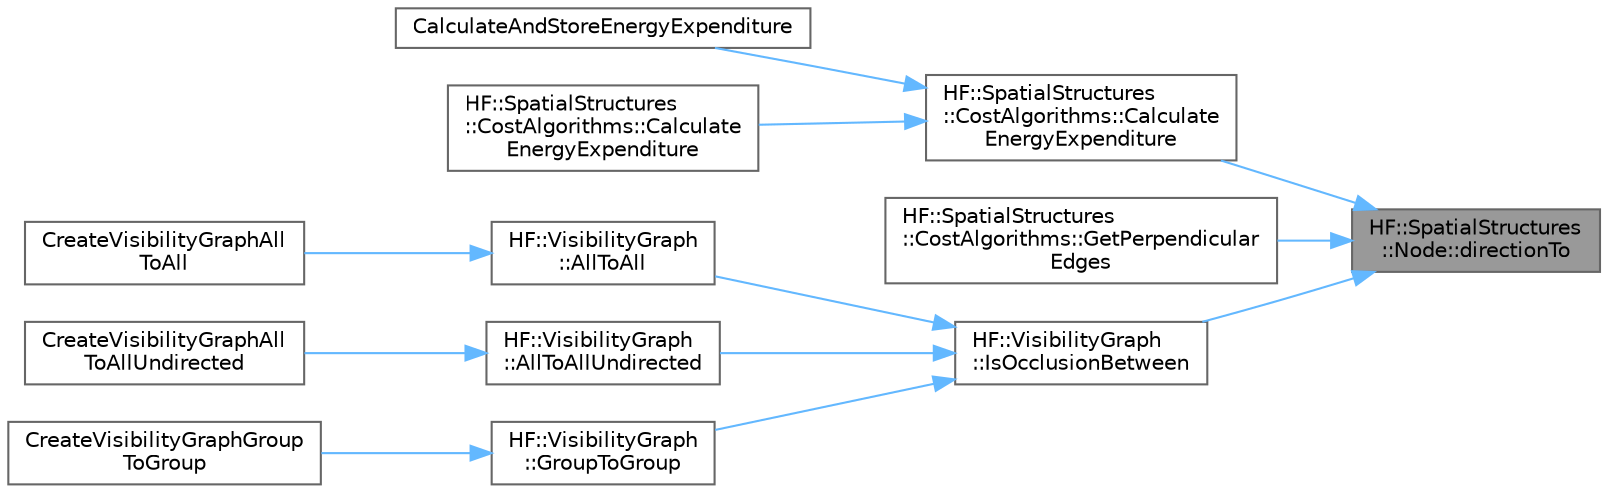 digraph "HF::SpatialStructures::Node::directionTo"
{
 // LATEX_PDF_SIZE
  bgcolor="transparent";
  edge [fontname=Helvetica,fontsize=10,labelfontname=Helvetica,labelfontsize=10];
  node [fontname=Helvetica,fontsize=10,shape=box,height=0.2,width=0.4];
  rankdir="RL";
  Node1 [label="HF::SpatialStructures\l::Node::directionTo",height=0.2,width=0.4,color="gray40", fillcolor="grey60", style="filled", fontcolor="black",tooltip="Get the direction between this node and another node"];
  Node1 -> Node2 [dir="back",color="steelblue1",style="solid"];
  Node2 [label="HF::SpatialStructures\l::CostAlgorithms::Calculate\lEnergyExpenditure",height=0.2,width=0.4,color="grey40", fillcolor="white", style="filled",URL="$a00475.html#ac51f2e76c00356f8a6145bee865cd922",tooltip=" "];
  Node2 -> Node3 [dir="back",color="steelblue1",style="solid"];
  Node3 [label="CalculateAndStoreEnergyExpenditure",height=0.2,width=0.4,color="grey40", fillcolor="white", style="filled",URL="$a00458.html#ga76d98cf2df63a766a74137dfa815d9a9",tooltip="Calculates energy expenditure for all subgraphs in *g and stores them in the graph at AlgorithmCostTi..."];
  Node2 -> Node4 [dir="back",color="steelblue1",style="solid"];
  Node4 [label="HF::SpatialStructures\l::CostAlgorithms::Calculate\lEnergyExpenditure",height=0.2,width=0.4,color="grey40", fillcolor="white", style="filled",URL="$a00475.html#adbe5e58355a884494d6e99bf17fc5f7b",tooltip=" "];
  Node1 -> Node5 [dir="back",color="steelblue1",style="solid"];
  Node5 [label="HF::SpatialStructures\l::CostAlgorithms::GetPerpendicular\lEdges",height=0.2,width=0.4,color="grey40", fillcolor="white", style="filled",URL="$a00475.html#aeec6f9a28592565ad59609852e482663",tooltip=" "];
  Node1 -> Node6 [dir="back",color="steelblue1",style="solid"];
  Node6 [label="HF::VisibilityGraph\l::IsOcclusionBetween",height=0.2,width=0.4,color="grey40", fillcolor="white", style="filled",URL="$a00467.html#a4d9cf77879eb78075f7f7b0a7e31119a",tooltip="Perform a line of sight check between two nodes."];
  Node6 -> Node7 [dir="back",color="steelblue1",style="solid"];
  Node7 [label="HF::VisibilityGraph\l::AllToAll",height=0.2,width=0.4,color="grey40", fillcolor="white", style="filled",URL="$a00467.html#a12eb1e4c06400c4625cd22d925927b03",tooltip="Generate a Visibility Graph between every node in a set of nodes in parallel."];
  Node7 -> Node8 [dir="back",color="steelblue1",style="solid"];
  Node8 [label="CreateVisibilityGraphAll\lToAll",height=0.2,width=0.4,color="grey40", fillcolor="white", style="filled",URL="$a00460.html#ga0255e6c4811298e61110adc64c0f8acd",tooltip="Create a new directed visibility graph between all nodes in parameter nodes."];
  Node6 -> Node9 [dir="back",color="steelblue1",style="solid"];
  Node9 [label="HF::VisibilityGraph\l::AllToAllUndirected",height=0.2,width=0.4,color="grey40", fillcolor="white", style="filled",URL="$a00467.html#ab1db87927118f70786a664c3b3cc7905",tooltip="Generate a Visibility Graph with every edge stored twice."];
  Node9 -> Node10 [dir="back",color="steelblue1",style="solid"];
  Node10 [label="CreateVisibilityGraphAll\lToAllUndirected",height=0.2,width=0.4,color="grey40", fillcolor="white", style="filled",URL="$a00460.html#ga9b0664a60bcdf276b0fe0a2023b3d9b8",tooltip="Create a new undirected visibility graph between all nodes in nodes."];
  Node6 -> Node11 [dir="back",color="steelblue1",style="solid"];
  Node11 [label="HF::VisibilityGraph\l::GroupToGroup",height=0.2,width=0.4,color="grey40", fillcolor="white", style="filled",URL="$a00467.html#ae42a5aafdfcc29b6a668355c07602efb",tooltip="Generate a Visibility Graph from a set of nodes to another set of nodes."];
  Node11 -> Node12 [dir="back",color="steelblue1",style="solid"];
  Node12 [label="CreateVisibilityGraphGroup\lToGroup",height=0.2,width=0.4,color="grey40", fillcolor="white", style="filled",URL="$a00460.html#gaf2e404cb696aee3473cac0d1507576d8",tooltip="Create a new visibility graph from the nodes in group_a, into the nodes of group_b."];
}
